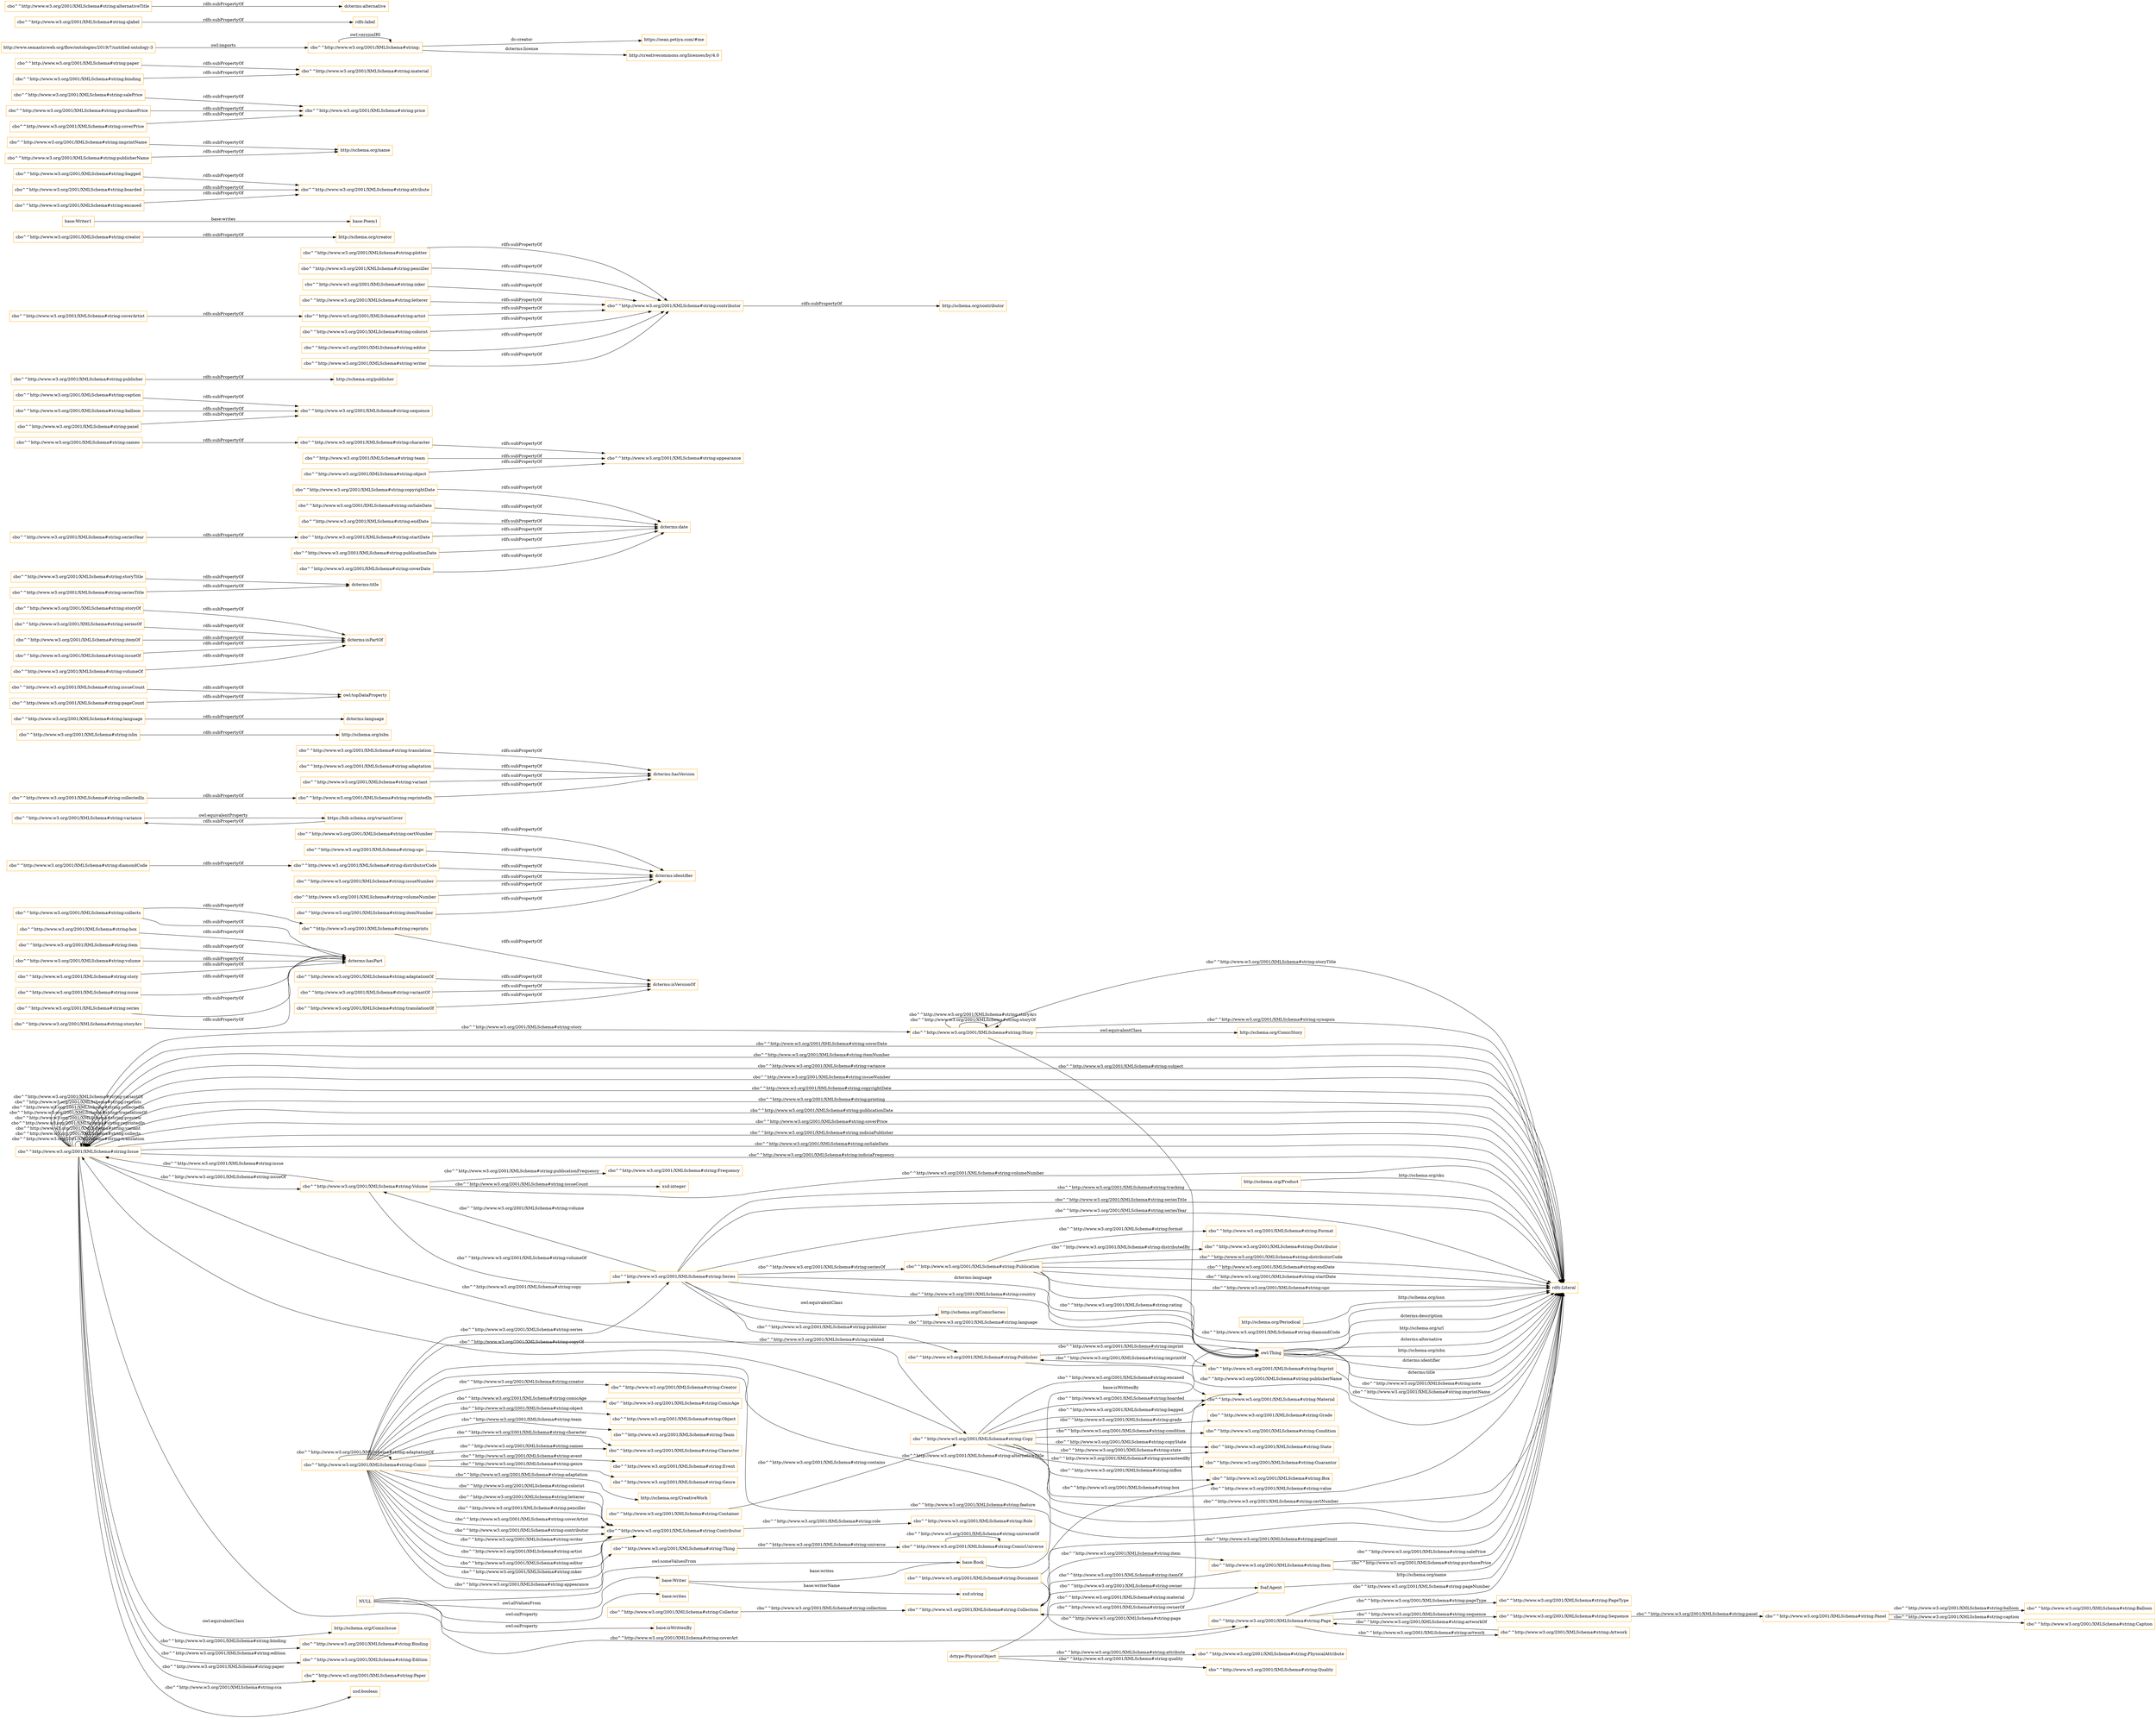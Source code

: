 digraph ar2dtool_diagram { 
rankdir=LR;
size="1501"
node [shape = rectangle, color="orange"]; "base:Writer" "base:Book" "http://schema.org/ComicIssue" "cbo^^http://www.w3.org/2001/XMLSchema#string:Team" "cbo^^http://www.w3.org/2001/XMLSchema#string:Frequency" "cbo^^http://www.w3.org/2001/XMLSchema#string:PhysicalAttribute" "cbo^^http://www.w3.org/2001/XMLSchema#string:Balloon" "cbo^^http://www.w3.org/2001/XMLSchema#string:Binding" "cbo^^http://www.w3.org/2001/XMLSchema#string:State" "cbo^^http://www.w3.org/2001/XMLSchema#string:Edition" "cbo^^http://www.w3.org/2001/XMLSchema#string:Character" "cbo^^http://www.w3.org/2001/XMLSchema#string:Event" "dctype:PhysicalObject" "cbo^^http://www.w3.org/2001/XMLSchema#string:Issue" "http://schema.org/Product" "cbo^^http://www.w3.org/2001/XMLSchema#string:Imprint" "cbo^^http://www.w3.org/2001/XMLSchema#string:Genre" "cbo^^http://www.w3.org/2001/XMLSchema#string:Contributor" "cbo^^http://www.w3.org/2001/XMLSchema#string:Volume" "cbo^^http://www.w3.org/2001/XMLSchema#string:Series" "cbo^^http://www.w3.org/2001/XMLSchema#string:Format" "cbo^^http://www.w3.org/2001/XMLSchema#string:Copy" "cbo^^http://www.w3.org/2001/XMLSchema#string:Guarantor" "cbo^^http://www.w3.org/2001/XMLSchema#string:Comic" "http://schema.org/CreativeWork" "cbo^^http://www.w3.org/2001/XMLSchema#string:Distributor" "cbo^^http://www.w3.org/2001/XMLSchema#string:Quality" "cbo^^http://www.w3.org/2001/XMLSchema#string:Collection" "cbo^^http://www.w3.org/2001/XMLSchema#string:Thing" "cbo^^http://www.w3.org/2001/XMLSchema#string:Collector" "cbo^^http://www.w3.org/2001/XMLSchema#string:Container" "cbo^^http://www.w3.org/2001/XMLSchema#string:Creator" "cbo^^http://www.w3.org/2001/XMLSchema#string:PageType" "cbo^^http://www.w3.org/2001/XMLSchema#string:Page" "http://schema.org/Periodical" "cbo^^http://www.w3.org/2001/XMLSchema#string:Paper" "cbo^^http://www.w3.org/2001/XMLSchema#string:ComicAge" "cbo^^http://www.w3.org/2001/XMLSchema#string:Publisher" "cbo^^http://www.w3.org/2001/XMLSchema#string:Box" "foaf:Agent" "cbo^^http://www.w3.org/2001/XMLSchema#string:Publication" "cbo^^http://www.w3.org/2001/XMLSchema#string:Material" "cbo^^http://www.w3.org/2001/XMLSchema#string:Sequence" "http://schema.org/ComicStory" "http://schema.org/ComicSeries" "cbo^^http://www.w3.org/2001/XMLSchema#string:Artwork" "cbo^^http://www.w3.org/2001/XMLSchema#string:ComicUniverse" "cbo^^http://www.w3.org/2001/XMLSchema#string:Panel" "cbo^^http://www.w3.org/2001/XMLSchema#string:Document" "cbo^^http://www.w3.org/2001/XMLSchema#string:Role" "cbo^^http://www.w3.org/2001/XMLSchema#string:Grade" "cbo^^http://www.w3.org/2001/XMLSchema#string:Object" "cbo^^http://www.w3.org/2001/XMLSchema#string:Caption" "cbo^^http://www.w3.org/2001/XMLSchema#string:Item" "cbo^^http://www.w3.org/2001/XMLSchema#string:Story" "cbo^^http://www.w3.org/2001/XMLSchema#string:Condition" ; /*classes style*/
	"cbo^^http://www.w3.org/2001/XMLSchema#string:box" -> "dcterms:hasPart" [ label = "rdfs:subPropertyOf" ];
	"cbo^^http://www.w3.org/2001/XMLSchema#string:collects" -> "dcterms:hasPart" [ label = "rdfs:subPropertyOf" ];
	"cbo^^http://www.w3.org/2001/XMLSchema#string:collects" -> "cbo^^http://www.w3.org/2001/XMLSchema#string:reprints" [ label = "rdfs:subPropertyOf" ];
	"cbo^^http://www.w3.org/2001/XMLSchema#string:certNumber" -> "dcterms:identifier" [ label = "rdfs:subPropertyOf" ];
	"cbo^^http://www.w3.org/2001/XMLSchema#string:variance" -> "https://bib.schema.org/variantCover" [ label = "owl:equivalentProperty" ];
	"cbo^^http://www.w3.org/2001/XMLSchema#string:reprintedIn" -> "dcterms:hasVersion" [ label = "rdfs:subPropertyOf" ];
	"cbo^^http://www.w3.org/2001/XMLSchema#string:isbn" -> "http://schema.org/isbn" [ label = "rdfs:subPropertyOf" ];
	"cbo^^http://www.w3.org/2001/XMLSchema#string:language" -> "dcterms:language" [ label = "rdfs:subPropertyOf" ];
	"cbo^^http://www.w3.org/2001/XMLSchema#string:issueCount" -> "owl:topDataProperty" [ label = "rdfs:subPropertyOf" ];
	"cbo^^http://www.w3.org/2001/XMLSchema#string:storyOf" -> "dcterms:isPartOf" [ label = "rdfs:subPropertyOf" ];
	"cbo^^http://www.w3.org/2001/XMLSchema#string:storyTitle" -> "dcterms:title" [ label = "rdfs:subPropertyOf" ];
	"cbo^^http://www.w3.org/2001/XMLSchema#string:translation" -> "dcterms:hasVersion" [ label = "rdfs:subPropertyOf" ];
	"cbo^^http://www.w3.org/2001/XMLSchema#string:adaptationOf" -> "dcterms:isVersionOf" [ label = "rdfs:subPropertyOf" ];
	"cbo^^http://www.w3.org/2001/XMLSchema#string:copyrightDate" -> "dcterms:date" [ label = "rdfs:subPropertyOf" ];
	"cbo^^http://www.w3.org/2001/XMLSchema#string:cameo" -> "cbo^^http://www.w3.org/2001/XMLSchema#string:character" [ label = "rdfs:subPropertyOf" ];
	"cbo^^http://www.w3.org/2001/XMLSchema#string:onSaleDate" -> "dcterms:date" [ label = "rdfs:subPropertyOf" ];
	"cbo^^http://www.w3.org/2001/XMLSchema#string:caption" -> "cbo^^http://www.w3.org/2001/XMLSchema#string:sequence" [ label = "rdfs:subPropertyOf" ];
	"cbo^^http://www.w3.org/2001/XMLSchema#string:publisher" -> "http://schema.org/publisher" [ label = "rdfs:subPropertyOf" ];
	"cbo^^http://www.w3.org/2001/XMLSchema#string:team" -> "cbo^^http://www.w3.org/2001/XMLSchema#string:appearance" [ label = "rdfs:subPropertyOf" ];
	"cbo^^http://www.w3.org/2001/XMLSchema#string:endDate" -> "dcterms:date" [ label = "rdfs:subPropertyOf" ];
	"cbo^^http://www.w3.org/2001/XMLSchema#string:object" -> "cbo^^http://www.w3.org/2001/XMLSchema#string:appearance" [ label = "rdfs:subPropertyOf" ];
	"cbo^^http://www.w3.org/2001/XMLSchema#string:seriesOf" -> "dcterms:isPartOf" [ label = "rdfs:subPropertyOf" ];
	"cbo^^http://www.w3.org/2001/XMLSchema#string:plotter" -> "cbo^^http://www.w3.org/2001/XMLSchema#string:contributor" [ label = "rdfs:subPropertyOf" ];
	"cbo^^http://www.w3.org/2001/XMLSchema#string:startDate" -> "dcterms:date" [ label = "rdfs:subPropertyOf" ];
	"cbo^^http://www.w3.org/2001/XMLSchema#string:volume" -> "dcterms:hasPart" [ label = "rdfs:subPropertyOf" ];
	"cbo^^http://www.w3.org/2001/XMLSchema#string:creator" -> "http://schema.org/creator" [ label = "rdfs:subPropertyOf" ];
	"base:Writer1" -> "base:Poem1" [ label = "base:writes" ];
	"cbo^^http://www.w3.org/2001/XMLSchema#string:penciller" -> "cbo^^http://www.w3.org/2001/XMLSchema#string:contributor" [ label = "rdfs:subPropertyOf" ];
	"cbo^^http://www.w3.org/2001/XMLSchema#string:seriesYear" -> "cbo^^http://www.w3.org/2001/XMLSchema#string:startDate" [ label = "rdfs:subPropertyOf" ];
	"cbo^^http://www.w3.org/2001/XMLSchema#string:bagged" -> "cbo^^http://www.w3.org/2001/XMLSchema#string:attribute" [ label = "rdfs:subPropertyOf" ];
	"cbo^^http://www.w3.org/2001/XMLSchema#string:balloon" -> "cbo^^http://www.w3.org/2001/XMLSchema#string:sequence" [ label = "rdfs:subPropertyOf" ];
	"cbo^^http://www.w3.org/2001/XMLSchema#string:boarded" -> "cbo^^http://www.w3.org/2001/XMLSchema#string:attribute" [ label = "rdfs:subPropertyOf" ];
	"cbo^^http://www.w3.org/2001/XMLSchema#string:collectedIn" -> "cbo^^http://www.w3.org/2001/XMLSchema#string:reprintedIn" [ label = "rdfs:subPropertyOf" ];
	"cbo^^http://www.w3.org/2001/XMLSchema#string:adaptation" -> "dcterms:hasVersion" [ label = "rdfs:subPropertyOf" ];
	"cbo^^http://www.w3.org/2001/XMLSchema#string:imprintName" -> "http://schema.org/name" [ label = "rdfs:subPropertyOf" ];
	"cbo^^http://www.w3.org/2001/XMLSchema#string:inker" -> "cbo^^http://www.w3.org/2001/XMLSchema#string:contributor" [ label = "rdfs:subPropertyOf" ];
	"cbo^^http://www.w3.org/2001/XMLSchema#string:letterer" -> "cbo^^http://www.w3.org/2001/XMLSchema#string:contributor" [ label = "rdfs:subPropertyOf" ];
	"cbo^^http://www.w3.org/2001/XMLSchema#string:publicationDate" -> "dcterms:date" [ label = "rdfs:subPropertyOf" ];
	"cbo^^http://www.w3.org/2001/XMLSchema#string:itemOf" -> "dcterms:isPartOf" [ label = "rdfs:subPropertyOf" ];
	"cbo^^http://www.w3.org/2001/XMLSchema#string:coverDate" -> "dcterms:date" [ label = "rdfs:subPropertyOf" ];
	"cbo^^http://www.w3.org/2001/XMLSchema#string:salePrice" -> "cbo^^http://www.w3.org/2001/XMLSchema#string:price" [ label = "rdfs:subPropertyOf" ];
	"cbo^^http://www.w3.org/2001/XMLSchema#string:Series" -> "http://schema.org/ComicSeries" [ label = "owl:equivalentClass" ];
	"cbo^^http://www.w3.org/2001/XMLSchema#string:encased" -> "cbo^^http://www.w3.org/2001/XMLSchema#string:attribute" [ label = "rdfs:subPropertyOf" ];
	"cbo^^http://www.w3.org/2001/XMLSchema#string:paper" -> "cbo^^http://www.w3.org/2001/XMLSchema#string:material" [ label = "rdfs:subPropertyOf" ];
	"cbo^^http://www.w3.org/2001/XMLSchema#string:coverArtist" -> "cbo^^http://www.w3.org/2001/XMLSchema#string:artist" [ label = "rdfs:subPropertyOf" ];
	"cbo^^http://www.w3.org/2001/XMLSchema#string:upc" -> "dcterms:identifier" [ label = "rdfs:subPropertyOf" ];
	"NULL" -> "base:Writer" [ label = "owl:allValuesFrom" ];
	"NULL" -> "base:isWrittenBy" [ label = "owl:onProperty" ];
	"NULL" -> "base:Book" [ label = "owl:someValuesFrom" ];
	"NULL" -> "base:writes" [ label = "owl:onProperty" ];
	"cbo^^http://www.w3.org/2001/XMLSchema#string:reprints" -> "dcterms:isVersionOf" [ label = "rdfs:subPropertyOf" ];
	"cbo^^http://www.w3.org/2001/XMLSchema#string:Story" -> "http://schema.org/ComicStory" [ label = "owl:equivalentClass" ];
	"cbo^^http://www.w3.org/2001/XMLSchema#string:diamondCode" -> "cbo^^http://www.w3.org/2001/XMLSchema#string:distributorCode" [ label = "rdfs:subPropertyOf" ];
	"cbo^^http://www.w3.org/2001/XMLSchema#string:story" -> "dcterms:hasPart" [ label = "rdfs:subPropertyOf" ];
	"cbo^^http://www.w3.org/2001/XMLSchema#string:issueOf" -> "dcterms:isPartOf" [ label = "rdfs:subPropertyOf" ];
	"cbo^^http://www.w3.org/2001/XMLSchema#string:colorist" -> "cbo^^http://www.w3.org/2001/XMLSchema#string:contributor" [ label = "rdfs:subPropertyOf" ];
	"cbo^^http://www.w3.org/2001/XMLSchema#string:purchasePrice" -> "cbo^^http://www.w3.org/2001/XMLSchema#string:price" [ label = "rdfs:subPropertyOf" ];
	"cbo^^http://www.w3.org/2001/XMLSchema#string:Issue" -> "http://schema.org/ComicIssue" [ label = "owl:equivalentClass" ];
	"cbo^^http://www.w3.org/2001/XMLSchema#string:panel" -> "cbo^^http://www.w3.org/2001/XMLSchema#string:sequence" [ label = "rdfs:subPropertyOf" ];
	"cbo^^http://www.w3.org/2001/XMLSchema#string:issue" -> "dcterms:hasPart" [ label = "rdfs:subPropertyOf" ];
	"cbo^^http://www.w3.org/2001/XMLSchema#string:volumeOf" -> "dcterms:isPartOf" [ label = "rdfs:subPropertyOf" ];
	"https://bib.schema.org/variantCover" -> "cbo^^http://www.w3.org/2001/XMLSchema#string:variance" [ label = "rdfs:subPropertyOf" ];
	"cbo^^http://www.w3.org/2001/XMLSchema#string:issueNumber" -> "dcterms:identifier" [ label = "rdfs:subPropertyOf" ];
	"cbo^^http://www.w3.org/2001/XMLSchema#string:binding" -> "cbo^^http://www.w3.org/2001/XMLSchema#string:material" [ label = "rdfs:subPropertyOf" ];
	"cbo^^http://www.w3.org/2001/XMLSchema#string:" -> "https://sean.petiya.com/#me" [ label = "dc:creator" ];
	"cbo^^http://www.w3.org/2001/XMLSchema#string:" -> "cbo^^http://www.w3.org/2001/XMLSchema#string:" [ label = "owl:versionIRI" ];
	"cbo^^http://www.w3.org/2001/XMLSchema#string:" -> "http://creativecommons.org/licenses/by/4.0" [ label = "dcterms:license" ];
	"cbo^^http://www.w3.org/2001/XMLSchema#string:qlabel" -> "rdfs:label" [ label = "rdfs:subPropertyOf" ];
	"cbo^^http://www.w3.org/2001/XMLSchema#string:variantOf" -> "dcterms:isVersionOf" [ label = "rdfs:subPropertyOf" ];
	"cbo^^http://www.w3.org/2001/XMLSchema#string:alternativeTitle" -> "dcterms:alternative" [ label = "rdfs:subPropertyOf" ];
	"cbo^^http://www.w3.org/2001/XMLSchema#string:series" -> "dcterms:hasPart" [ label = "rdfs:subPropertyOf" ];
	"cbo^^http://www.w3.org/2001/XMLSchema#string:variant" -> "dcterms:hasVersion" [ label = "rdfs:subPropertyOf" ];
	"cbo^^http://www.w3.org/2001/XMLSchema#string:translationOf" -> "dcterms:isVersionOf" [ label = "rdfs:subPropertyOf" ];
	"http://www.semanticweb.org/flow/ontologies/2019/7/untitled-ontology-3" -> "cbo^^http://www.w3.org/2001/XMLSchema#string:" [ label = "owl:imports" ];
	"cbo^^http://www.w3.org/2001/XMLSchema#string:storyArc" -> "dcterms:hasPart" [ label = "rdfs:subPropertyOf" ];
	"cbo^^http://www.w3.org/2001/XMLSchema#string:publisherName" -> "http://schema.org/name" [ label = "rdfs:subPropertyOf" ];
	"cbo^^http://www.w3.org/2001/XMLSchema#string:contributor" -> "http://schema.org/contributor" [ label = "rdfs:subPropertyOf" ];
	"cbo^^http://www.w3.org/2001/XMLSchema#string:volumeNumber" -> "dcterms:identifier" [ label = "rdfs:subPropertyOf" ];
	"cbo^^http://www.w3.org/2001/XMLSchema#string:item" -> "dcterms:hasPart" [ label = "rdfs:subPropertyOf" ];
	"cbo^^http://www.w3.org/2001/XMLSchema#string:itemNumber" -> "dcterms:identifier" [ label = "rdfs:subPropertyOf" ];
	"cbo^^http://www.w3.org/2001/XMLSchema#string:editor" -> "cbo^^http://www.w3.org/2001/XMLSchema#string:contributor" [ label = "rdfs:subPropertyOf" ];
	"cbo^^http://www.w3.org/2001/XMLSchema#string:seriesTitle" -> "dcterms:title" [ label = "rdfs:subPropertyOf" ];
	"cbo^^http://www.w3.org/2001/XMLSchema#string:pageCount" -> "owl:topDataProperty" [ label = "rdfs:subPropertyOf" ];
	"cbo^^http://www.w3.org/2001/XMLSchema#string:character" -> "cbo^^http://www.w3.org/2001/XMLSchema#string:appearance" [ label = "rdfs:subPropertyOf" ];
	"cbo^^http://www.w3.org/2001/XMLSchema#string:artist" -> "cbo^^http://www.w3.org/2001/XMLSchema#string:contributor" [ label = "rdfs:subPropertyOf" ];
	"cbo^^http://www.w3.org/2001/XMLSchema#string:writer" -> "cbo^^http://www.w3.org/2001/XMLSchema#string:contributor" [ label = "rdfs:subPropertyOf" ];
	"cbo^^http://www.w3.org/2001/XMLSchema#string:distributorCode" -> "dcterms:identifier" [ label = "rdfs:subPropertyOf" ];
	"cbo^^http://www.w3.org/2001/XMLSchema#string:coverPrice" -> "cbo^^http://www.w3.org/2001/XMLSchema#string:price" [ label = "rdfs:subPropertyOf" ];
	"dctype:PhysicalObject" -> "cbo^^http://www.w3.org/2001/XMLSchema#string:Quality" [ label = "cbo^^http://www.w3.org/2001/XMLSchema#string:quality" ];
	"cbo^^http://www.w3.org/2001/XMLSchema#string:Copy" -> "cbo^^http://www.w3.org/2001/XMLSchema#string:Guarantor" [ label = "cbo^^http://www.w3.org/2001/XMLSchema#string:guaranteedBy" ];
	"cbo^^http://www.w3.org/2001/XMLSchema#string:Publication" -> "cbo^^http://www.w3.org/2001/XMLSchema#string:Distributor" [ label = "cbo^^http://www.w3.org/2001/XMLSchema#string:distributedBy" ];
	"cbo^^http://www.w3.org/2001/XMLSchema#string:Comic" -> "cbo^^http://www.w3.org/2001/XMLSchema#string:Contributor" [ label = "cbo^^http://www.w3.org/2001/XMLSchema#string:artist" ];
	"cbo^^http://www.w3.org/2001/XMLSchema#string:Issue" -> "cbo^^http://www.w3.org/2001/XMLSchema#string:Copy" [ label = "cbo^^http://www.w3.org/2001/XMLSchema#string:copy" ];
	"cbo^^http://www.w3.org/2001/XMLSchema#string:Publisher" -> "cbo^^http://www.w3.org/2001/XMLSchema#string:Imprint" [ label = "cbo^^http://www.w3.org/2001/XMLSchema#string:imprint" ];
	"cbo^^http://www.w3.org/2001/XMLSchema#string:Issue" -> "rdfs:Literal" [ label = "cbo^^http://www.w3.org/2001/XMLSchema#string:coverDate" ];
	"cbo^^http://www.w3.org/2001/XMLSchema#string:Copy" -> "cbo^^http://www.w3.org/2001/XMLSchema#string:State" [ label = "cbo^^http://www.w3.org/2001/XMLSchema#string:copyState" ];
	"cbo^^http://www.w3.org/2001/XMLSchema#string:Issue" -> "cbo^^http://www.w3.org/2001/XMLSchema#string:Page" [ label = "cbo^^http://www.w3.org/2001/XMLSchema#string:coverArt" ];
	"cbo^^http://www.w3.org/2001/XMLSchema#string:Series" -> "rdfs:Literal" [ label = "cbo^^http://www.w3.org/2001/XMLSchema#string:tracking" ];
	"cbo^^http://www.w3.org/2001/XMLSchema#string:Comic" -> "cbo^^http://www.w3.org/2001/XMLSchema#string:Contributor" [ label = "cbo^^http://www.w3.org/2001/XMLSchema#string:editor" ];
	"cbo^^http://www.w3.org/2001/XMLSchema#string:Copy" -> "cbo^^http://www.w3.org/2001/XMLSchema#string:Grade" [ label = "cbo^^http://www.w3.org/2001/XMLSchema#string:grade" ];
	"cbo^^http://www.w3.org/2001/XMLSchema#string:Comic" -> "cbo^^http://www.w3.org/2001/XMLSchema#string:Team" [ label = "cbo^^http://www.w3.org/2001/XMLSchema#string:team" ];
	"cbo^^http://www.w3.org/2001/XMLSchema#string:Comic" -> "cbo^^http://www.w3.org/2001/XMLSchema#string:Object" [ label = "cbo^^http://www.w3.org/2001/XMLSchema#string:object" ];
	"cbo^^http://www.w3.org/2001/XMLSchema#string:Document" -> "cbo^^http://www.w3.org/2001/XMLSchema#string:Page" [ label = "cbo^^http://www.w3.org/2001/XMLSchema#string:page" ];
	"cbo^^http://www.w3.org/2001/XMLSchema#string:Issue" -> "rdfs:Literal" [ label = "cbo^^http://www.w3.org/2001/XMLSchema#string:itemNumber" ];
	"cbo^^http://www.w3.org/2001/XMLSchema#string:Comic" -> "cbo^^http://www.w3.org/2001/XMLSchema#string:Contributor" [ label = "cbo^^http://www.w3.org/2001/XMLSchema#string:inker" ];
	"cbo^^http://www.w3.org/2001/XMLSchema#string:Issue" -> "rdfs:Literal" [ label = "cbo^^http://www.w3.org/2001/XMLSchema#string:variance" ];
	"cbo^^http://www.w3.org/2001/XMLSchema#string:Page" -> "rdfs:Literal" [ label = "cbo^^http://www.w3.org/2001/XMLSchema#string:pageNumber" ];
	"cbo^^http://www.w3.org/2001/XMLSchema#string:Issue" -> "rdfs:Literal" [ label = "cbo^^http://www.w3.org/2001/XMLSchema#string:issueNumber" ];
	"base:Writer" -> "base:Book" [ label = "base:writes" ];
	"cbo^^http://www.w3.org/2001/XMLSchema#string:Copy" -> "cbo^^http://www.w3.org/2001/XMLSchema#string:Material" [ label = "cbo^^http://www.w3.org/2001/XMLSchema#string:encased" ];
	"cbo^^http://www.w3.org/2001/XMLSchema#string:Container" -> "cbo^^http://www.w3.org/2001/XMLSchema#string:Copy" [ label = "cbo^^http://www.w3.org/2001/XMLSchema#string:contains" ];
	"cbo^^http://www.w3.org/2001/XMLSchema#string:Series" -> "rdfs:Literal" [ label = "cbo^^http://www.w3.org/2001/XMLSchema#string:seriesTitle" ];
	"cbo^^http://www.w3.org/2001/XMLSchema#string:Comic" -> "cbo^^http://www.w3.org/2001/XMLSchema#string:Thing" [ label = "cbo^^http://www.w3.org/2001/XMLSchema#string:appearance" ];
	"http://schema.org/Product" -> "rdfs:Literal" [ label = "http://schema.org/sku" ];
	"cbo^^http://www.w3.org/2001/XMLSchema#string:Story" -> "cbo^^http://www.w3.org/2001/XMLSchema#string:Story" [ label = "cbo^^http://www.w3.org/2001/XMLSchema#string:storyOf" ];
	"cbo^^http://www.w3.org/2001/XMLSchema#string:Issue" -> "cbo^^http://www.w3.org/2001/XMLSchema#string:Issue" [ label = "cbo^^http://www.w3.org/2001/XMLSchema#string:translation" ];
	"cbo^^http://www.w3.org/2001/XMLSchema#string:Issue" -> "rdfs:Literal" [ label = "cbo^^http://www.w3.org/2001/XMLSchema#string:copyrightDate" ];
	"cbo^^http://www.w3.org/2001/XMLSchema#string:Contributor" -> "cbo^^http://www.w3.org/2001/XMLSchema#string:Role" [ label = "cbo^^http://www.w3.org/2001/XMLSchema#string:role" ];
	"cbo^^http://www.w3.org/2001/XMLSchema#string:Copy" -> "rdfs:Literal" [ label = "cbo^^http://www.w3.org/2001/XMLSchema#string:value" ];
	"cbo^^http://www.w3.org/2001/XMLSchema#string:Issue" -> "cbo^^http://www.w3.org/2001/XMLSchema#string:Issue" [ label = "cbo^^http://www.w3.org/2001/XMLSchema#string:collects" ];
	"cbo^^http://www.w3.org/2001/XMLSchema#string:Copy" -> "cbo^^http://www.w3.org/2001/XMLSchema#string:State" [ label = "cbo^^http://www.w3.org/2001/XMLSchema#string:state" ];
	"cbo^^http://www.w3.org/2001/XMLSchema#string:Issue" -> "cbo^^http://www.w3.org/2001/XMLSchema#string:Issue" [ label = "cbo^^http://www.w3.org/2001/XMLSchema#string:variant" ];
	"cbo^^http://www.w3.org/2001/XMLSchema#string:Issue" -> "cbo^^http://www.w3.org/2001/XMLSchema#string:Paper" [ label = "cbo^^http://www.w3.org/2001/XMLSchema#string:paper" ];
	"cbo^^http://www.w3.org/2001/XMLSchema#string:Comic" -> "cbo^^http://www.w3.org/2001/XMLSchema#string:Creator" [ label = "cbo^^http://www.w3.org/2001/XMLSchema#string:creator" ];
	"cbo^^http://www.w3.org/2001/XMLSchema#string:Comic" -> "cbo^^http://www.w3.org/2001/XMLSchema#string:Contributor" [ label = "cbo^^http://www.w3.org/2001/XMLSchema#string:colorist" ];
	"cbo^^http://www.w3.org/2001/XMLSchema#string:Issue" -> "cbo^^http://www.w3.org/2001/XMLSchema#string:Volume" [ label = "cbo^^http://www.w3.org/2001/XMLSchema#string:issueOf" ];
	"cbo^^http://www.w3.org/2001/XMLSchema#string:Volume" -> "rdfs:Literal" [ label = "cbo^^http://www.w3.org/2001/XMLSchema#string:volumeNumber" ];
	"foaf:Agent" -> "rdfs:Literal" [ label = "http://schema.org/name" ];
	"cbo^^http://www.w3.org/2001/XMLSchema#string:Panel" -> "cbo^^http://www.w3.org/2001/XMLSchema#string:Caption" [ label = "cbo^^http://www.w3.org/2001/XMLSchema#string:caption" ];
	"cbo^^http://www.w3.org/2001/XMLSchema#string:Imprint" -> "rdfs:Literal" [ label = "cbo^^http://www.w3.org/2001/XMLSchema#string:imprintName" ];
	"cbo^^http://www.w3.org/2001/XMLSchema#string:Comic" -> "cbo^^http://www.w3.org/2001/XMLSchema#string:ComicAge" [ label = "cbo^^http://www.w3.org/2001/XMLSchema#string:comicAge" ];
	"cbo^^http://www.w3.org/2001/XMLSchema#string:Comic" -> "cbo^^http://www.w3.org/2001/XMLSchema#string:Series" [ label = "cbo^^http://www.w3.org/2001/XMLSchema#string:series" ];
	"cbo^^http://www.w3.org/2001/XMLSchema#string:Story" -> "cbo^^http://www.w3.org/2001/XMLSchema#string:Story" [ label = "cbo^^http://www.w3.org/2001/XMLSchema#string:storyArc" ];
	"cbo^^http://www.w3.org/2001/XMLSchema#string:Comic" -> "rdfs:Literal" [ label = "cbo^^http://www.w3.org/2001/XMLSchema#string:alternativeTitle" ];
	"cbo^^http://www.w3.org/2001/XMLSchema#string:Copy" -> "cbo^^http://www.w3.org/2001/XMLSchema#string:Issue" [ label = "cbo^^http://www.w3.org/2001/XMLSchema#string:copyOf" ];
	"cbo^^http://www.w3.org/2001/XMLSchema#string:Volume" -> "cbo^^http://www.w3.org/2001/XMLSchema#string:Issue" [ label = "cbo^^http://www.w3.org/2001/XMLSchema#string:issue" ];
	"cbo^^http://www.w3.org/2001/XMLSchema#string:Volume" -> "xsd:integer" [ label = "cbo^^http://www.w3.org/2001/XMLSchema#string:issueCount" ];
	"owl:Thing" -> "rdfs:Literal" [ label = "dcterms:identifier" ];
	"cbo^^http://www.w3.org/2001/XMLSchema#string:Document" -> "rdfs:Literal" [ label = "cbo^^http://www.w3.org/2001/XMLSchema#string:pageCount" ];
	"cbo^^http://www.w3.org/2001/XMLSchema#string:Page" -> "cbo^^http://www.w3.org/2001/XMLSchema#string:PageType" [ label = "cbo^^http://www.w3.org/2001/XMLSchema#string:pageType" ];
	"cbo^^http://www.w3.org/2001/XMLSchema#string:Series" -> "owl:Thing" [ label = "dcterms:language" ];
	"cbo^^http://www.w3.org/2001/XMLSchema#string:Comic" -> "rdfs:Literal" [ label = "cbo^^http://www.w3.org/2001/XMLSchema#string:feature" ];
	"cbo^^http://www.w3.org/2001/XMLSchema#string:Comic" -> "cbo^^http://www.w3.org/2001/XMLSchema#string:Contributor" [ label = "cbo^^http://www.w3.org/2001/XMLSchema#string:letterer" ];
	"cbo^^http://www.w3.org/2001/XMLSchema#string:Copy" -> "rdfs:Literal" [ label = "cbo^^http://www.w3.org/2001/XMLSchema#string:certNumber" ];
	"cbo^^http://www.w3.org/2001/XMLSchema#string:Publication" -> "cbo^^http://www.w3.org/2001/XMLSchema#string:Format" [ label = "cbo^^http://www.w3.org/2001/XMLSchema#string:format" ];
	"cbo^^http://www.w3.org/2001/XMLSchema#string:ComicUniverse" -> "cbo^^http://www.w3.org/2001/XMLSchema#string:ComicUniverse" [ label = "cbo^^http://www.w3.org/2001/XMLSchema#string:universeOf" ];
	"owl:Thing" -> "rdfs:Literal" [ label = "dcterms:title" ];
	"cbo^^http://www.w3.org/2001/XMLSchema#string:Series" -> "owl:Thing" [ label = "cbo^^http://www.w3.org/2001/XMLSchema#string:country" ];
	"cbo^^http://www.w3.org/2001/XMLSchema#string:Artwork" -> "cbo^^http://www.w3.org/2001/XMLSchema#string:Page" [ label = "cbo^^http://www.w3.org/2001/XMLSchema#string:artworkOf" ];
	"cbo^^http://www.w3.org/2001/XMLSchema#string:Issue" -> "cbo^^http://www.w3.org/2001/XMLSchema#string:Issue" [ label = "cbo^^http://www.w3.org/2001/XMLSchema#string:reprintedIn" ];
	"cbo^^http://www.w3.org/2001/XMLSchema#string:Thing" -> "cbo^^http://www.w3.org/2001/XMLSchema#string:ComicUniverse" [ label = "cbo^^http://www.w3.org/2001/XMLSchema#string:universe" ];
	"cbo^^http://www.w3.org/2001/XMLSchema#string:Story" -> "rdfs:Literal" [ label = "cbo^^http://www.w3.org/2001/XMLSchema#string:synopsis" ];
	"cbo^^http://www.w3.org/2001/XMLSchema#string:Issue" -> "rdfs:Literal" [ label = "cbo^^http://www.w3.org/2001/XMLSchema#string:printing" ];
	"cbo^^http://www.w3.org/2001/XMLSchema#string:Copy" -> "cbo^^http://www.w3.org/2001/XMLSchema#string:Condition" [ label = "cbo^^http://www.w3.org/2001/XMLSchema#string:condition" ];
	"owl:Thing" -> "rdfs:Literal" [ label = "cbo^^http://www.w3.org/2001/XMLSchema#string:note" ];
	"owl:Thing" -> "rdfs:Literal" [ label = "dcterms:description" ];
	"cbo^^http://www.w3.org/2001/XMLSchema#string:Series" -> "owl:Thing" [ label = "cbo^^http://www.w3.org/2001/XMLSchema#string:language" ];
	"owl:Thing" -> "rdfs:Literal" [ label = "http://schema.org/url" ];
	"cbo^^http://www.w3.org/2001/XMLSchema#string:Issue" -> "cbo^^http://www.w3.org/2001/XMLSchema#string:Story" [ label = "cbo^^http://www.w3.org/2001/XMLSchema#string:story" ];
	"cbo^^http://www.w3.org/2001/XMLSchema#string:Publication" -> "rdfs:Literal" [ label = "cbo^^http://www.w3.org/2001/XMLSchema#string:distributorCode" ];
	"cbo^^http://www.w3.org/2001/XMLSchema#string:Issue" -> "rdfs:Literal" [ label = "cbo^^http://www.w3.org/2001/XMLSchema#string:publicationDate" ];
	"base:Writer" -> "xsd:string" [ label = "base:writerName" ];
	"cbo^^http://www.w3.org/2001/XMLSchema#string:Page" -> "cbo^^http://www.w3.org/2001/XMLSchema#string:Artwork" [ label = "cbo^^http://www.w3.org/2001/XMLSchema#string:artwork" ];
	"cbo^^http://www.w3.org/2001/XMLSchema#string:Issue" -> "cbo^^http://www.w3.org/2001/XMLSchema#string:Issue" [ label = "cbo^^http://www.w3.org/2001/XMLSchema#string:preview" ];
	"cbo^^http://www.w3.org/2001/XMLSchema#string:Imprint" -> "cbo^^http://www.w3.org/2001/XMLSchema#string:Publisher" [ label = "cbo^^http://www.w3.org/2001/XMLSchema#string:imprintOf" ];
	"cbo^^http://www.w3.org/2001/XMLSchema#string:Comic" -> "http://schema.org/CreativeWork" [ label = "cbo^^http://www.w3.org/2001/XMLSchema#string:adaptation" ];
	"cbo^^http://www.w3.org/2001/XMLSchema#string:Issue" -> "rdfs:Literal" [ label = "cbo^^http://www.w3.org/2001/XMLSchema#string:coverPrice" ];
	"cbo^^http://www.w3.org/2001/XMLSchema#string:Item" -> "rdfs:Literal" [ label = "cbo^^http://www.w3.org/2001/XMLSchema#string:purchasePrice" ];
	"cbo^^http://www.w3.org/2001/XMLSchema#string:Story" -> "owl:Thing" [ label = "cbo^^http://www.w3.org/2001/XMLSchema#string:subject" ];
	"cbo^^http://www.w3.org/2001/XMLSchema#string:Collection" -> "cbo^^http://www.w3.org/2001/XMLSchema#string:Item" [ label = "cbo^^http://www.w3.org/2001/XMLSchema#string:item" ];
	"cbo^^http://www.w3.org/2001/XMLSchema#string:Comic" -> "cbo^^http://www.w3.org/2001/XMLSchema#string:Comic" [ label = "cbo^^http://www.w3.org/2001/XMLSchema#string:adaptationOf" ];
	"cbo^^http://www.w3.org/2001/XMLSchema#string:Collection" -> "foaf:Agent" [ label = "cbo^^http://www.w3.org/2001/XMLSchema#string:owner" ];
	"cbo^^http://www.w3.org/2001/XMLSchema#string:Comic" -> "cbo^^http://www.w3.org/2001/XMLSchema#string:Contributor" [ label = "cbo^^http://www.w3.org/2001/XMLSchema#string:penciller" ];
	"cbo^^http://www.w3.org/2001/XMLSchema#string:Comic" -> "cbo^^http://www.w3.org/2001/XMLSchema#string:Contributor" [ label = "cbo^^http://www.w3.org/2001/XMLSchema#string:coverArtist" ];
	"cbo^^http://www.w3.org/2001/XMLSchema#string:Issue" -> "cbo^^http://www.w3.org/2001/XMLSchema#string:Issue" [ label = "cbo^^http://www.w3.org/2001/XMLSchema#string:translationOf" ];
	"cbo^^http://www.w3.org/2001/XMLSchema#string:Collection" -> "cbo^^http://www.w3.org/2001/XMLSchema#string:Box" [ label = "cbo^^http://www.w3.org/2001/XMLSchema#string:box" ];
	"cbo^^http://www.w3.org/2001/XMLSchema#string:Issue" -> "rdfs:Literal" [ label = "cbo^^http://www.w3.org/2001/XMLSchema#string:indiciaPublisher" ];
	"cbo^^http://www.w3.org/2001/XMLSchema#string:Issue" -> "rdfs:Literal" [ label = "cbo^^http://www.w3.org/2001/XMLSchema#string:onSaleDate" ];
	"cbo^^http://www.w3.org/2001/XMLSchema#string:Item" -> "cbo^^http://www.w3.org/2001/XMLSchema#string:Collection" [ label = "cbo^^http://www.w3.org/2001/XMLSchema#string:itemOf" ];
	"cbo^^http://www.w3.org/2001/XMLSchema#string:Page" -> "cbo^^http://www.w3.org/2001/XMLSchema#string:Sequence" [ label = "cbo^^http://www.w3.org/2001/XMLSchema#string:sequence" ];
	"cbo^^http://www.w3.org/2001/XMLSchema#string:Comic" -> "cbo^^http://www.w3.org/2001/XMLSchema#string:Contributor" [ label = "cbo^^http://www.w3.org/2001/XMLSchema#string:contributor" ];
	"cbo^^http://www.w3.org/2001/XMLSchema#string:Copy" -> "cbo^^http://www.w3.org/2001/XMLSchema#string:Material" [ label = "cbo^^http://www.w3.org/2001/XMLSchema#string:boarded" ];
	"cbo^^http://www.w3.org/2001/XMLSchema#string:Series" -> "cbo^^http://www.w3.org/2001/XMLSchema#string:Publisher" [ label = "cbo^^http://www.w3.org/2001/XMLSchema#string:publisher" ];
	"cbo^^http://www.w3.org/2001/XMLSchema#string:Panel" -> "cbo^^http://www.w3.org/2001/XMLSchema#string:Balloon" [ label = "cbo^^http://www.w3.org/2001/XMLSchema#string:balloon" ];
	"cbo^^http://www.w3.org/2001/XMLSchema#string:Issue" -> "rdfs:Literal" [ label = "cbo^^http://www.w3.org/2001/XMLSchema#string:indiciaFrequency" ];
	"http://schema.org/Periodical" -> "rdfs:Literal" [ label = "http://schema.org/issn" ];
	"cbo^^http://www.w3.org/2001/XMLSchema#string:Issue" -> "xsd:boolean" [ label = "cbo^^http://www.w3.org/2001/XMLSchema#string:cca" ];
	"cbo^^http://www.w3.org/2001/XMLSchema#string:Publication" -> "owl:Thing" [ label = "cbo^^http://www.w3.org/2001/XMLSchema#string:rating" ];
	"cbo^^http://www.w3.org/2001/XMLSchema#string:Issue" -> "cbo^^http://www.w3.org/2001/XMLSchema#string:Issue" [ label = "cbo^^http://www.w3.org/2001/XMLSchema#string:collectedIn" ];
	"base:Book" -> "owl:Thing" [ label = "base:isWrittenBy" ];
	"cbo^^http://www.w3.org/2001/XMLSchema#string:Publication" -> "rdfs:Literal" [ label = "cbo^^http://www.w3.org/2001/XMLSchema#string:endDate" ];
	"cbo^^http://www.w3.org/2001/XMLSchema#string:Issue" -> "cbo^^http://www.w3.org/2001/XMLSchema#string:Binding" [ label = "cbo^^http://www.w3.org/2001/XMLSchema#string:binding" ];
	"cbo^^http://www.w3.org/2001/XMLSchema#string:Publication" -> "rdfs:Literal" [ label = "cbo^^http://www.w3.org/2001/XMLSchema#string:startDate" ];
	"dctype:PhysicalObject" -> "cbo^^http://www.w3.org/2001/XMLSchema#string:Material" [ label = "cbo^^http://www.w3.org/2001/XMLSchema#string:material" ];
	"cbo^^http://www.w3.org/2001/XMLSchema#string:Copy" -> "cbo^^http://www.w3.org/2001/XMLSchema#string:Material" [ label = "cbo^^http://www.w3.org/2001/XMLSchema#string:bagged" ];
	"foaf:Agent" -> "cbo^^http://www.w3.org/2001/XMLSchema#string:Collection" [ label = "cbo^^http://www.w3.org/2001/XMLSchema#string:ownerOf" ];
	"cbo^^http://www.w3.org/2001/XMLSchema#string:Issue" -> "cbo^^http://www.w3.org/2001/XMLSchema#string:Edition" [ label = "cbo^^http://www.w3.org/2001/XMLSchema#string:edition" ];
	"cbo^^http://www.w3.org/2001/XMLSchema#string:Comic" -> "cbo^^http://www.w3.org/2001/XMLSchema#string:Contributor" [ label = "cbo^^http://www.w3.org/2001/XMLSchema#string:writer" ];
	"cbo^^http://www.w3.org/2001/XMLSchema#string:Series" -> "cbo^^http://www.w3.org/2001/XMLSchema#string:Volume" [ label = "cbo^^http://www.w3.org/2001/XMLSchema#string:volume" ];
	"cbo^^http://www.w3.org/2001/XMLSchema#string:Publication" -> "rdfs:Literal" [ label = "cbo^^http://www.w3.org/2001/XMLSchema#string:upc" ];
	"cbo^^http://www.w3.org/2001/XMLSchema#string:Comic" -> "cbo^^http://www.w3.org/2001/XMLSchema#string:Event" [ label = "cbo^^http://www.w3.org/2001/XMLSchema#string:event" ];
	"cbo^^http://www.w3.org/2001/XMLSchema#string:Volume" -> "cbo^^http://www.w3.org/2001/XMLSchema#string:Frequency" [ label = "cbo^^http://www.w3.org/2001/XMLSchema#string:publicationFrequency" ];
	"dctype:PhysicalObject" -> "cbo^^http://www.w3.org/2001/XMLSchema#string:PhysicalAttribute" [ label = "cbo^^http://www.w3.org/2001/XMLSchema#string:attribute" ];
	"owl:Thing" -> "rdfs:Literal" [ label = "dcterms:alternative" ];
	"cbo^^http://www.w3.org/2001/XMLSchema#string:Series" -> "rdfs:Literal" [ label = "cbo^^http://www.w3.org/2001/XMLSchema#string:seriesYear" ];
	"cbo^^http://www.w3.org/2001/XMLSchema#string:Series" -> "cbo^^http://www.w3.org/2001/XMLSchema#string:Publication" [ label = "cbo^^http://www.w3.org/2001/XMLSchema#string:seriesOf" ];
	"cbo^^http://www.w3.org/2001/XMLSchema#string:Item" -> "rdfs:Literal" [ label = "cbo^^http://www.w3.org/2001/XMLSchema#string:salePrice" ];
	"cbo^^http://www.w3.org/2001/XMLSchema#string:Issue" -> "cbo^^http://www.w3.org/2001/XMLSchema#string:Issue" [ label = "cbo^^http://www.w3.org/2001/XMLSchema#string:reprints" ];
	"cbo^^http://www.w3.org/2001/XMLSchema#string:Publication" -> "rdfs:Literal" [ label = "cbo^^http://www.w3.org/2001/XMLSchema#string:diamondCode" ];
	"cbo^^http://www.w3.org/2001/XMLSchema#string:Comic" -> "cbo^^http://www.w3.org/2001/XMLSchema#string:Genre" [ label = "cbo^^http://www.w3.org/2001/XMLSchema#string:genre" ];
	"cbo^^http://www.w3.org/2001/XMLSchema#string:Sequence" -> "cbo^^http://www.w3.org/2001/XMLSchema#string:Panel" [ label = "cbo^^http://www.w3.org/2001/XMLSchema#string:panel" ];
	"cbo^^http://www.w3.org/2001/XMLSchema#string:Story" -> "rdfs:Literal" [ label = "cbo^^http://www.w3.org/2001/XMLSchema#string:storyTitle" ];
	"cbo^^http://www.w3.org/2001/XMLSchema#string:Comic" -> "cbo^^http://www.w3.org/2001/XMLSchema#string:Character" [ label = "cbo^^http://www.w3.org/2001/XMLSchema#string:character" ];
	"cbo^^http://www.w3.org/2001/XMLSchema#string:Publisher" -> "rdfs:Literal" [ label = "cbo^^http://www.w3.org/2001/XMLSchema#string:publisherName" ];
	"cbo^^http://www.w3.org/2001/XMLSchema#string:Copy" -> "cbo^^http://www.w3.org/2001/XMLSchema#string:Box" [ label = "cbo^^http://www.w3.org/2001/XMLSchema#string:inBox" ];
	"cbo^^http://www.w3.org/2001/XMLSchema#string:Collector" -> "cbo^^http://www.w3.org/2001/XMLSchema#string:Collection" [ label = "cbo^^http://www.w3.org/2001/XMLSchema#string:collection" ];
	"cbo^^http://www.w3.org/2001/XMLSchema#string:Issue" -> "cbo^^http://www.w3.org/2001/XMLSchema#string:Issue" [ label = "cbo^^http://www.w3.org/2001/XMLSchema#string:variantOf" ];
	"cbo^^http://www.w3.org/2001/XMLSchema#string:Volume" -> "cbo^^http://www.w3.org/2001/XMLSchema#string:Series" [ label = "cbo^^http://www.w3.org/2001/XMLSchema#string:volumeOf" ];
	"owl:Thing" -> "rdfs:Literal" [ label = "http://schema.org/isbn" ];
	"cbo^^http://www.w3.org/2001/XMLSchema#string:Comic" -> "cbo^^http://www.w3.org/2001/XMLSchema#string:Character" [ label = "cbo^^http://www.w3.org/2001/XMLSchema#string:cameo" ];
	"cbo^^http://www.w3.org/2001/XMLSchema#string:Comic" -> "owl:Thing" [ label = "cbo^^http://www.w3.org/2001/XMLSchema#string:related" ];

}
